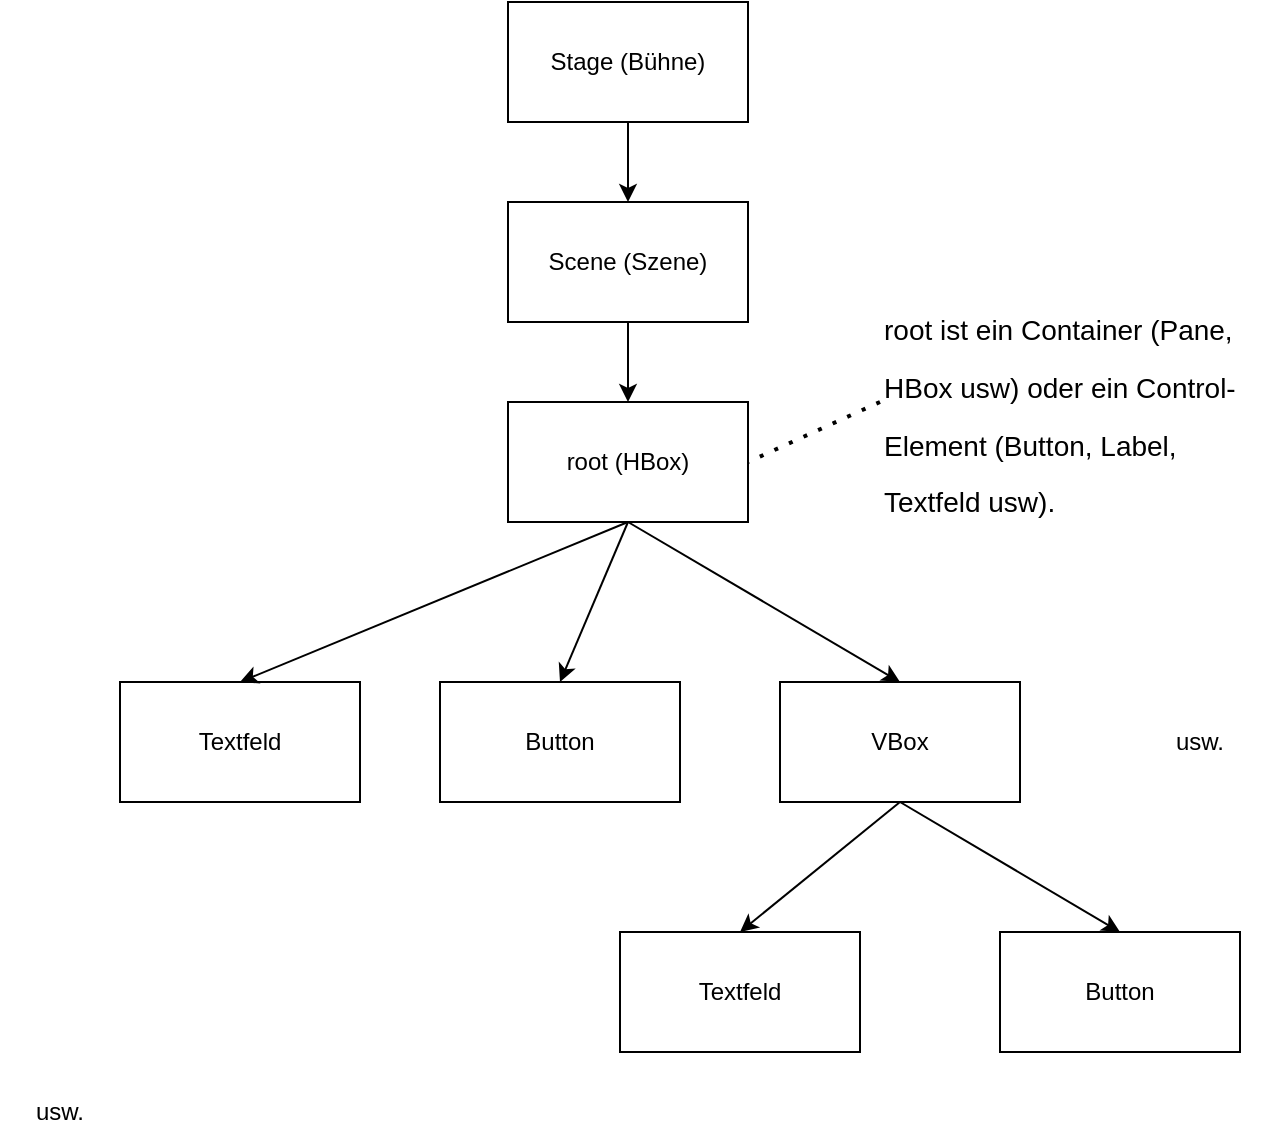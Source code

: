 <mxfile version="24.5.3" type="device">
  <diagram name="Seite-1" id="elRi-63E5Cxo_x0snrKB">
    <mxGraphModel dx="984" dy="661" grid="1" gridSize="10" guides="1" tooltips="1" connect="1" arrows="1" fold="1" page="1" pageScale="1" pageWidth="827" pageHeight="1169" math="0" shadow="0">
      <root>
        <mxCell id="0" />
        <mxCell id="1" parent="0" />
        <mxCell id="Cw56N7ESEalo3N-KiwGL-1" value="Stage (Bühne)" style="rounded=0;whiteSpace=wrap;html=1;" vertex="1" parent="1">
          <mxGeometry x="354" y="60" width="120" height="60" as="geometry" />
        </mxCell>
        <mxCell id="Cw56N7ESEalo3N-KiwGL-7" value="" style="edgeStyle=orthogonalEdgeStyle;rounded=0;orthogonalLoop=1;jettySize=auto;html=1;" edge="1" parent="1" source="Cw56N7ESEalo3N-KiwGL-2" target="Cw56N7ESEalo3N-KiwGL-4">
          <mxGeometry relative="1" as="geometry" />
        </mxCell>
        <mxCell id="Cw56N7ESEalo3N-KiwGL-2" value="Scene (Szene)" style="rounded=0;whiteSpace=wrap;html=1;" vertex="1" parent="1">
          <mxGeometry x="354" y="160" width="120" height="60" as="geometry" />
        </mxCell>
        <mxCell id="Cw56N7ESEalo3N-KiwGL-3" value="" style="endArrow=classic;html=1;rounded=0;entryX=0.5;entryY=0;entryDx=0;entryDy=0;" edge="1" parent="1" source="Cw56N7ESEalo3N-KiwGL-1" target="Cw56N7ESEalo3N-KiwGL-2">
          <mxGeometry width="50" height="50" relative="1" as="geometry">
            <mxPoint x="320" y="320" as="sourcePoint" />
            <mxPoint x="370" y="270" as="targetPoint" />
          </mxGeometry>
        </mxCell>
        <mxCell id="Cw56N7ESEalo3N-KiwGL-4" value="root (HBox)" style="rounded=0;whiteSpace=wrap;html=1;" vertex="1" parent="1">
          <mxGeometry x="354" y="260" width="120" height="60" as="geometry" />
        </mxCell>
        <mxCell id="Cw56N7ESEalo3N-KiwGL-8" value="Textfeld" style="rounded=0;whiteSpace=wrap;html=1;" vertex="1" parent="1">
          <mxGeometry x="160" y="400" width="120" height="60" as="geometry" />
        </mxCell>
        <mxCell id="Cw56N7ESEalo3N-KiwGL-10" value="" style="endArrow=classic;html=1;rounded=0;entryX=0.5;entryY=0;entryDx=0;entryDy=0;exitX=0.5;exitY=1;exitDx=0;exitDy=0;" edge="1" parent="1" source="Cw56N7ESEalo3N-KiwGL-4" target="Cw56N7ESEalo3N-KiwGL-8">
          <mxGeometry width="50" height="50" relative="1" as="geometry">
            <mxPoint x="384" y="320" as="sourcePoint" />
            <mxPoint x="370" y="320" as="targetPoint" />
          </mxGeometry>
        </mxCell>
        <mxCell id="Cw56N7ESEalo3N-KiwGL-11" value="Button" style="rounded=0;whiteSpace=wrap;html=1;" vertex="1" parent="1">
          <mxGeometry x="320" y="400" width="120" height="60" as="geometry" />
        </mxCell>
        <mxCell id="Cw56N7ESEalo3N-KiwGL-12" value="" style="endArrow=classic;html=1;rounded=0;entryX=0.5;entryY=0;entryDx=0;entryDy=0;exitX=0.5;exitY=1;exitDx=0;exitDy=0;" edge="1" parent="1" source="Cw56N7ESEalo3N-KiwGL-4" target="Cw56N7ESEalo3N-KiwGL-11">
          <mxGeometry width="50" height="50" relative="1" as="geometry">
            <mxPoint x="320" y="370" as="sourcePoint" />
            <mxPoint x="370" y="320" as="targetPoint" />
          </mxGeometry>
        </mxCell>
        <mxCell id="Cw56N7ESEalo3N-KiwGL-13" value="usw." style="text;html=1;align=center;verticalAlign=middle;whiteSpace=wrap;rounded=0;" vertex="1" parent="1">
          <mxGeometry x="670" y="415" width="60" height="30" as="geometry" />
        </mxCell>
        <mxCell id="Cw56N7ESEalo3N-KiwGL-14" value="&lt;h1 style=&quot;margin-top: 0px;&quot;&gt;&lt;font style=&quot;font-weight: normal; font-size: 14px;&quot;&gt;root ist ein Container (Pane, HBox usw) oder ein Control-Element (Button, Label, Textfeld usw).&lt;/font&gt;&lt;/h1&gt;" style="text;html=1;whiteSpace=wrap;overflow=hidden;rounded=0;" vertex="1" parent="1">
          <mxGeometry x="540" y="200" width="180" height="120" as="geometry" />
        </mxCell>
        <mxCell id="Cw56N7ESEalo3N-KiwGL-15" value="" style="endArrow=none;dashed=1;html=1;dashPattern=1 3;strokeWidth=2;rounded=0;entryX=1;entryY=0.5;entryDx=0;entryDy=0;exitX=0;exitY=0.5;exitDx=0;exitDy=0;" edge="1" parent="1" source="Cw56N7ESEalo3N-KiwGL-14" target="Cw56N7ESEalo3N-KiwGL-4">
          <mxGeometry width="50" height="50" relative="1" as="geometry">
            <mxPoint x="320" y="370" as="sourcePoint" />
            <mxPoint x="480" y="290" as="targetPoint" />
          </mxGeometry>
        </mxCell>
        <mxCell id="Cw56N7ESEalo3N-KiwGL-16" value="VBox" style="rounded=0;whiteSpace=wrap;html=1;" vertex="1" parent="1">
          <mxGeometry x="490" y="400" width="120" height="60" as="geometry" />
        </mxCell>
        <mxCell id="Cw56N7ESEalo3N-KiwGL-17" value="" style="endArrow=classic;html=1;rounded=0;entryX=0.5;entryY=0;entryDx=0;entryDy=0;exitX=0.5;exitY=1;exitDx=0;exitDy=0;" edge="1" parent="1" source="Cw56N7ESEalo3N-KiwGL-4" target="Cw56N7ESEalo3N-KiwGL-16">
          <mxGeometry width="50" height="50" relative="1" as="geometry">
            <mxPoint x="320" y="370" as="sourcePoint" />
            <mxPoint x="370" y="320" as="targetPoint" />
          </mxGeometry>
        </mxCell>
        <mxCell id="Cw56N7ESEalo3N-KiwGL-18" value="Button" style="rounded=0;whiteSpace=wrap;html=1;" vertex="1" parent="1">
          <mxGeometry x="600" y="525" width="120" height="60" as="geometry" />
        </mxCell>
        <mxCell id="Cw56N7ESEalo3N-KiwGL-19" value="Textfeld" style="rounded=0;whiteSpace=wrap;html=1;" vertex="1" parent="1">
          <mxGeometry x="410" y="525" width="120" height="60" as="geometry" />
        </mxCell>
        <mxCell id="Cw56N7ESEalo3N-KiwGL-20" value="" style="endArrow=classic;html=1;rounded=0;exitX=0.5;exitY=1;exitDx=0;exitDy=0;entryX=0.5;entryY=0;entryDx=0;entryDy=0;" edge="1" parent="1" source="Cw56N7ESEalo3N-KiwGL-16" target="Cw56N7ESEalo3N-KiwGL-19">
          <mxGeometry width="50" height="50" relative="1" as="geometry">
            <mxPoint x="320" y="370" as="sourcePoint" />
            <mxPoint x="370" y="320" as="targetPoint" />
          </mxGeometry>
        </mxCell>
        <mxCell id="Cw56N7ESEalo3N-KiwGL-21" value="" style="endArrow=classic;html=1;rounded=0;exitX=0.5;exitY=1;exitDx=0;exitDy=0;entryX=0.5;entryY=0;entryDx=0;entryDy=0;" edge="1" parent="1" source="Cw56N7ESEalo3N-KiwGL-16" target="Cw56N7ESEalo3N-KiwGL-18">
          <mxGeometry width="50" height="50" relative="1" as="geometry">
            <mxPoint x="320" y="370" as="sourcePoint" />
            <mxPoint x="370" y="320" as="targetPoint" />
          </mxGeometry>
        </mxCell>
        <mxCell id="Cw56N7ESEalo3N-KiwGL-22" value="usw." style="text;html=1;align=center;verticalAlign=middle;whiteSpace=wrap;rounded=0;" vertex="1" parent="1">
          <mxGeometry x="100" y="600" width="60" height="30" as="geometry" />
        </mxCell>
      </root>
    </mxGraphModel>
  </diagram>
</mxfile>
